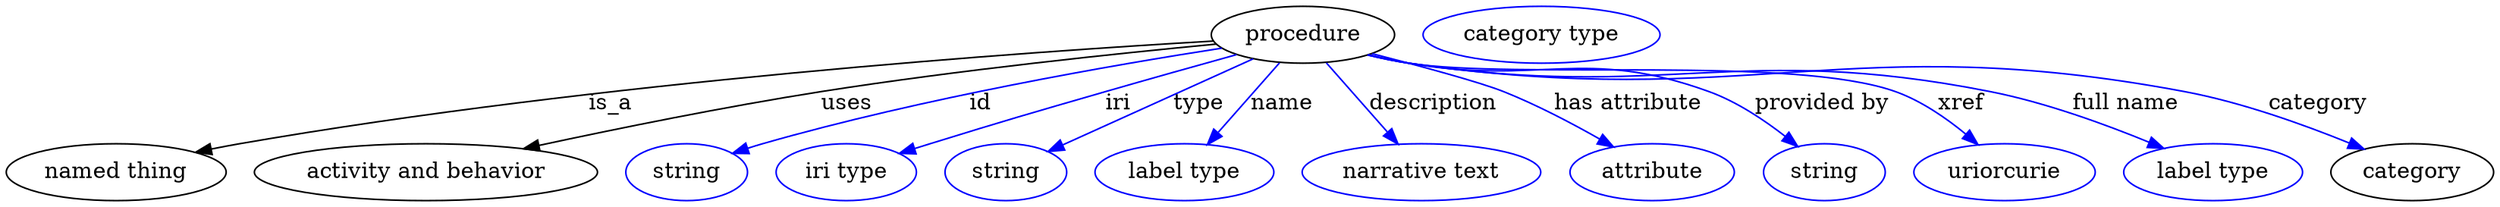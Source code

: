 digraph {
	graph [bb="0,0,1571.9,123"];
	node [label="\N"];
	procedure	[height=0.5,
		label=procedure,
		pos="820.54,105",
		width=1.6068];
	"named thing"	[height=0.5,
		pos="69.544,18",
		width=1.9318];
	procedure -> "named thing"	[label=is_a,
		lp="382.54,61.5",
		pos="e,119.77,30.607 763.89,101.01 647.65,94.267 374.04,75.321 147.54,36 141.77,34.998 135.78,33.863 129.79,32.666"];
	"activity and behavior"	[height=0.5,
		pos="265.54,18",
		width=3.015];
	procedure -> "activity and behavior"	[label=uses,
		lp="532.04,61.5",
		pos="e,327.19,32.816 765.81,99.103 704.63,93.307 602.68,82.69 515.54,69 455.1,59.505 387.05,45.686 337.22,34.981"];
	id	[color=blue,
		height=0.5,
		label=string,
		pos="430.54,18",
		width=1.0652];
	procedure -> id	[color=blue,
		label=id,
		lp="616.54,61.5",
		pos="e,459.55,29.922 769.22,96.496 701.77,86.024 579.97,64.996 478.54,36 475.44,35.113 472.25,34.133 469.05,33.106",
		style=solid];
	iri	[color=blue,
		height=0.5,
		label="iri type",
		pos="531.54,18",
		width=1.2277];
	procedure -> iri	[color=blue,
		label=iri,
		lp="703.54,61.5",
		pos="e,565.22,29.681 778.82,92.525 754.5,85.784 723.25,77.034 695.54,69 646.52,54.785 634.33,50.997 585.54,36 582.05,34.926 578.43,33.805 \
574.8,32.674",
		style=solid];
	type	[color=blue,
		height=0.5,
		label=string,
		pos="632.54,18",
		width=1.0652];
	procedure -> type	[color=blue,
		label=type,
		lp="754.54,61.5",
		pos="e,659.24,31.07 789.08,89.773 755.83,74.74 703.47,51.069 668.59,35.296",
		style=solid];
	name	[color=blue,
		height=0.5,
		label="label type",
		pos="745.54,18",
		width=1.5707];
	procedure -> name	[color=blue,
		label=name,
		lp="807.54,61.5",
		pos="e,760.08,35.469 805.73,87.207 794.66,74.669 779.38,57.35 766.99,43.302",
		style=solid];
	description	[color=blue,
		height=0.5,
		label="narrative text",
		pos="895.54,18",
		width=2.0943];
	procedure -> description	[color=blue,
		label=description,
		lp="903.04,61.5",
		pos="e,880.76,35.758 835.36,87.207 846.35,74.75 861.51,57.573 873.86,43.574",
		style=solid];
	"has attribute"	[color=blue,
		height=0.5,
		label=attribute,
		pos="1040.5,18",
		width=1.4443];
	procedure -> "has attribute"	[color=blue,
		label="has attribute",
		lp="1026.5,61.5",
		pos="e,1016,34.155 864.06,93.117 894.52,85.29 932.36,75.082 947.54,69 967.93,60.831 989.61,49.356 1006.9,39.46",
		style=solid];
	"provided by"	[color=blue,
		height=0.5,
		label=string,
		pos="1148.5,18",
		width=1.0652];
	procedure -> "provided by"	[color=blue,
		label="provided by",
		lp="1148,61.5",
		pos="e,1132.2,34.296 862.15,92.388 870.51,90.354 879.27,88.433 887.54,87 971.12,72.527 997.98,98.404 1077.5,69 1094.6,62.698 1111.3,51.239 \
1124.3,40.88",
		style=solid];
	xref	[color=blue,
		height=0.5,
		label=uriorcurie,
		pos="1262.5,18",
		width=1.5887];
	procedure -> xref	[color=blue,
		label=xref,
		lp="1236,61.5",
		pos="e,1246,35.468 861.75,92.239 870.22,90.191 879.12,88.303 887.54,87 955.08,76.549 1130.3,92.195 1194.5,69 1210.6,63.221 1226,52.389 \
1238.2,42.28",
		style=solid];
	"full name"	[color=blue,
		height=0.5,
		label="label type",
		pos="1394.5,18",
		width=1.5707];
	procedure -> "full name"	[color=blue,
		label="full name",
		lp="1340,61.5",
		pos="e,1363.3,33.151 861.74,92.176 870.21,90.133 879.12,88.263 887.54,87 1049,62.798 1094.4,100.81 1254.5,69 1289.1,62.143 1326.6,48.396 \
1354,37.049",
		style=solid];
	category	[height=0.5,
		pos="1520.5,18",
		width=1.4263];
	procedure -> category	[color=blue,
		label=category,
		lp="1461,61.5",
		pos="e,1490.3,32.56 861.37,92.181 869.95,90.11 878.99,88.228 887.54,87 1103.3,56.029 1163.4,109.42 1377.5,69 1413.5,62.215 1452.6,48.042 \
1480.8,36.512",
		style=solid];
	"named thing_category"	[color=blue,
		height=0.5,
		label="category type",
		pos="971.54,105",
		width=2.0762];
}
